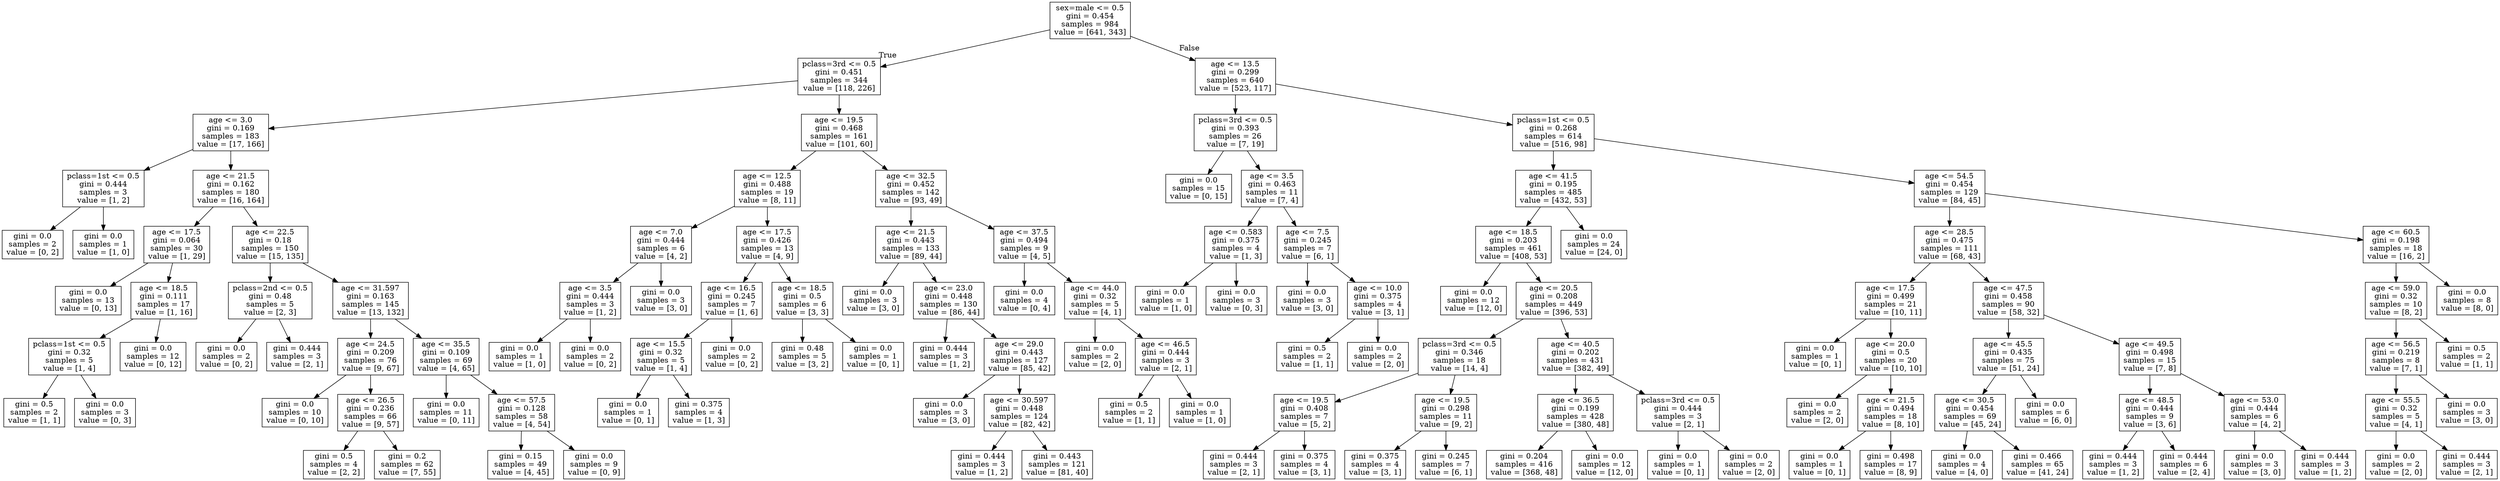 digraph Tree {
node [shape=box] ;
0 [label="sex=male <= 0.5\ngini = 0.454\nsamples = 984\nvalue = [641, 343]"] ;
1 [label="pclass=3rd <= 0.5\ngini = 0.451\nsamples = 344\nvalue = [118, 226]"] ;
0 -> 1 [labeldistance=2.5, labelangle=45, headlabel="True"] ;
2 [label="age <= 3.0\ngini = 0.169\nsamples = 183\nvalue = [17, 166]"] ;
1 -> 2 ;
3 [label="pclass=1st <= 0.5\ngini = 0.444\nsamples = 3\nvalue = [1, 2]"] ;
2 -> 3 ;
4 [label="gini = 0.0\nsamples = 2\nvalue = [0, 2]"] ;
3 -> 4 ;
5 [label="gini = 0.0\nsamples = 1\nvalue = [1, 0]"] ;
3 -> 5 ;
6 [label="age <= 21.5\ngini = 0.162\nsamples = 180\nvalue = [16, 164]"] ;
2 -> 6 ;
7 [label="age <= 17.5\ngini = 0.064\nsamples = 30\nvalue = [1, 29]"] ;
6 -> 7 ;
8 [label="gini = 0.0\nsamples = 13\nvalue = [0, 13]"] ;
7 -> 8 ;
9 [label="age <= 18.5\ngini = 0.111\nsamples = 17\nvalue = [1, 16]"] ;
7 -> 9 ;
10 [label="pclass=1st <= 0.5\ngini = 0.32\nsamples = 5\nvalue = [1, 4]"] ;
9 -> 10 ;
11 [label="gini = 0.5\nsamples = 2\nvalue = [1, 1]"] ;
10 -> 11 ;
12 [label="gini = 0.0\nsamples = 3\nvalue = [0, 3]"] ;
10 -> 12 ;
13 [label="gini = 0.0\nsamples = 12\nvalue = [0, 12]"] ;
9 -> 13 ;
14 [label="age <= 22.5\ngini = 0.18\nsamples = 150\nvalue = [15, 135]"] ;
6 -> 14 ;
15 [label="pclass=2nd <= 0.5\ngini = 0.48\nsamples = 5\nvalue = [2, 3]"] ;
14 -> 15 ;
16 [label="gini = 0.0\nsamples = 2\nvalue = [0, 2]"] ;
15 -> 16 ;
17 [label="gini = 0.444\nsamples = 3\nvalue = [2, 1]"] ;
15 -> 17 ;
18 [label="age <= 31.597\ngini = 0.163\nsamples = 145\nvalue = [13, 132]"] ;
14 -> 18 ;
19 [label="age <= 24.5\ngini = 0.209\nsamples = 76\nvalue = [9, 67]"] ;
18 -> 19 ;
20 [label="gini = 0.0\nsamples = 10\nvalue = [0, 10]"] ;
19 -> 20 ;
21 [label="age <= 26.5\ngini = 0.236\nsamples = 66\nvalue = [9, 57]"] ;
19 -> 21 ;
22 [label="gini = 0.5\nsamples = 4\nvalue = [2, 2]"] ;
21 -> 22 ;
23 [label="gini = 0.2\nsamples = 62\nvalue = [7, 55]"] ;
21 -> 23 ;
24 [label="age <= 35.5\ngini = 0.109\nsamples = 69\nvalue = [4, 65]"] ;
18 -> 24 ;
25 [label="gini = 0.0\nsamples = 11\nvalue = [0, 11]"] ;
24 -> 25 ;
26 [label="age <= 57.5\ngini = 0.128\nsamples = 58\nvalue = [4, 54]"] ;
24 -> 26 ;
27 [label="gini = 0.15\nsamples = 49\nvalue = [4, 45]"] ;
26 -> 27 ;
28 [label="gini = 0.0\nsamples = 9\nvalue = [0, 9]"] ;
26 -> 28 ;
29 [label="age <= 19.5\ngini = 0.468\nsamples = 161\nvalue = [101, 60]"] ;
1 -> 29 ;
30 [label="age <= 12.5\ngini = 0.488\nsamples = 19\nvalue = [8, 11]"] ;
29 -> 30 ;
31 [label="age <= 7.0\ngini = 0.444\nsamples = 6\nvalue = [4, 2]"] ;
30 -> 31 ;
32 [label="age <= 3.5\ngini = 0.444\nsamples = 3\nvalue = [1, 2]"] ;
31 -> 32 ;
33 [label="gini = 0.0\nsamples = 1\nvalue = [1, 0]"] ;
32 -> 33 ;
34 [label="gini = 0.0\nsamples = 2\nvalue = [0, 2]"] ;
32 -> 34 ;
35 [label="gini = 0.0\nsamples = 3\nvalue = [3, 0]"] ;
31 -> 35 ;
36 [label="age <= 17.5\ngini = 0.426\nsamples = 13\nvalue = [4, 9]"] ;
30 -> 36 ;
37 [label="age <= 16.5\ngini = 0.245\nsamples = 7\nvalue = [1, 6]"] ;
36 -> 37 ;
38 [label="age <= 15.5\ngini = 0.32\nsamples = 5\nvalue = [1, 4]"] ;
37 -> 38 ;
39 [label="gini = 0.0\nsamples = 1\nvalue = [0, 1]"] ;
38 -> 39 ;
40 [label="gini = 0.375\nsamples = 4\nvalue = [1, 3]"] ;
38 -> 40 ;
41 [label="gini = 0.0\nsamples = 2\nvalue = [0, 2]"] ;
37 -> 41 ;
42 [label="age <= 18.5\ngini = 0.5\nsamples = 6\nvalue = [3, 3]"] ;
36 -> 42 ;
43 [label="gini = 0.48\nsamples = 5\nvalue = [3, 2]"] ;
42 -> 43 ;
44 [label="gini = 0.0\nsamples = 1\nvalue = [0, 1]"] ;
42 -> 44 ;
45 [label="age <= 32.5\ngini = 0.452\nsamples = 142\nvalue = [93, 49]"] ;
29 -> 45 ;
46 [label="age <= 21.5\ngini = 0.443\nsamples = 133\nvalue = [89, 44]"] ;
45 -> 46 ;
47 [label="gini = 0.0\nsamples = 3\nvalue = [3, 0]"] ;
46 -> 47 ;
48 [label="age <= 23.0\ngini = 0.448\nsamples = 130\nvalue = [86, 44]"] ;
46 -> 48 ;
49 [label="gini = 0.444\nsamples = 3\nvalue = [1, 2]"] ;
48 -> 49 ;
50 [label="age <= 29.0\ngini = 0.443\nsamples = 127\nvalue = [85, 42]"] ;
48 -> 50 ;
51 [label="gini = 0.0\nsamples = 3\nvalue = [3, 0]"] ;
50 -> 51 ;
52 [label="age <= 30.597\ngini = 0.448\nsamples = 124\nvalue = [82, 42]"] ;
50 -> 52 ;
53 [label="gini = 0.444\nsamples = 3\nvalue = [1, 2]"] ;
52 -> 53 ;
54 [label="gini = 0.443\nsamples = 121\nvalue = [81, 40]"] ;
52 -> 54 ;
55 [label="age <= 37.5\ngini = 0.494\nsamples = 9\nvalue = [4, 5]"] ;
45 -> 55 ;
56 [label="gini = 0.0\nsamples = 4\nvalue = [0, 4]"] ;
55 -> 56 ;
57 [label="age <= 44.0\ngini = 0.32\nsamples = 5\nvalue = [4, 1]"] ;
55 -> 57 ;
58 [label="gini = 0.0\nsamples = 2\nvalue = [2, 0]"] ;
57 -> 58 ;
59 [label="age <= 46.5\ngini = 0.444\nsamples = 3\nvalue = [2, 1]"] ;
57 -> 59 ;
60 [label="gini = 0.5\nsamples = 2\nvalue = [1, 1]"] ;
59 -> 60 ;
61 [label="gini = 0.0\nsamples = 1\nvalue = [1, 0]"] ;
59 -> 61 ;
62 [label="age <= 13.5\ngini = 0.299\nsamples = 640\nvalue = [523, 117]"] ;
0 -> 62 [labeldistance=2.5, labelangle=-45, headlabel="False"] ;
63 [label="pclass=3rd <= 0.5\ngini = 0.393\nsamples = 26\nvalue = [7, 19]"] ;
62 -> 63 ;
64 [label="gini = 0.0\nsamples = 15\nvalue = [0, 15]"] ;
63 -> 64 ;
65 [label="age <= 3.5\ngini = 0.463\nsamples = 11\nvalue = [7, 4]"] ;
63 -> 65 ;
66 [label="age <= 0.583\ngini = 0.375\nsamples = 4\nvalue = [1, 3]"] ;
65 -> 66 ;
67 [label="gini = 0.0\nsamples = 1\nvalue = [1, 0]"] ;
66 -> 67 ;
68 [label="gini = 0.0\nsamples = 3\nvalue = [0, 3]"] ;
66 -> 68 ;
69 [label="age <= 7.5\ngini = 0.245\nsamples = 7\nvalue = [6, 1]"] ;
65 -> 69 ;
70 [label="gini = 0.0\nsamples = 3\nvalue = [3, 0]"] ;
69 -> 70 ;
71 [label="age <= 10.0\ngini = 0.375\nsamples = 4\nvalue = [3, 1]"] ;
69 -> 71 ;
72 [label="gini = 0.5\nsamples = 2\nvalue = [1, 1]"] ;
71 -> 72 ;
73 [label="gini = 0.0\nsamples = 2\nvalue = [2, 0]"] ;
71 -> 73 ;
74 [label="pclass=1st <= 0.5\ngini = 0.268\nsamples = 614\nvalue = [516, 98]"] ;
62 -> 74 ;
75 [label="age <= 41.5\ngini = 0.195\nsamples = 485\nvalue = [432, 53]"] ;
74 -> 75 ;
76 [label="age <= 18.5\ngini = 0.203\nsamples = 461\nvalue = [408, 53]"] ;
75 -> 76 ;
77 [label="gini = 0.0\nsamples = 12\nvalue = [12, 0]"] ;
76 -> 77 ;
78 [label="age <= 20.5\ngini = 0.208\nsamples = 449\nvalue = [396, 53]"] ;
76 -> 78 ;
79 [label="pclass=3rd <= 0.5\ngini = 0.346\nsamples = 18\nvalue = [14, 4]"] ;
78 -> 79 ;
80 [label="age <= 19.5\ngini = 0.408\nsamples = 7\nvalue = [5, 2]"] ;
79 -> 80 ;
81 [label="gini = 0.444\nsamples = 3\nvalue = [2, 1]"] ;
80 -> 81 ;
82 [label="gini = 0.375\nsamples = 4\nvalue = [3, 1]"] ;
80 -> 82 ;
83 [label="age <= 19.5\ngini = 0.298\nsamples = 11\nvalue = [9, 2]"] ;
79 -> 83 ;
84 [label="gini = 0.375\nsamples = 4\nvalue = [3, 1]"] ;
83 -> 84 ;
85 [label="gini = 0.245\nsamples = 7\nvalue = [6, 1]"] ;
83 -> 85 ;
86 [label="age <= 40.5\ngini = 0.202\nsamples = 431\nvalue = [382, 49]"] ;
78 -> 86 ;
87 [label="age <= 36.5\ngini = 0.199\nsamples = 428\nvalue = [380, 48]"] ;
86 -> 87 ;
88 [label="gini = 0.204\nsamples = 416\nvalue = [368, 48]"] ;
87 -> 88 ;
89 [label="gini = 0.0\nsamples = 12\nvalue = [12, 0]"] ;
87 -> 89 ;
90 [label="pclass=3rd <= 0.5\ngini = 0.444\nsamples = 3\nvalue = [2, 1]"] ;
86 -> 90 ;
91 [label="gini = 0.0\nsamples = 1\nvalue = [0, 1]"] ;
90 -> 91 ;
92 [label="gini = 0.0\nsamples = 2\nvalue = [2, 0]"] ;
90 -> 92 ;
93 [label="gini = 0.0\nsamples = 24\nvalue = [24, 0]"] ;
75 -> 93 ;
94 [label="age <= 54.5\ngini = 0.454\nsamples = 129\nvalue = [84, 45]"] ;
74 -> 94 ;
95 [label="age <= 28.5\ngini = 0.475\nsamples = 111\nvalue = [68, 43]"] ;
94 -> 95 ;
96 [label="age <= 17.5\ngini = 0.499\nsamples = 21\nvalue = [10, 11]"] ;
95 -> 96 ;
97 [label="gini = 0.0\nsamples = 1\nvalue = [0, 1]"] ;
96 -> 97 ;
98 [label="age <= 20.0\ngini = 0.5\nsamples = 20\nvalue = [10, 10]"] ;
96 -> 98 ;
99 [label="gini = 0.0\nsamples = 2\nvalue = [2, 0]"] ;
98 -> 99 ;
100 [label="age <= 21.5\ngini = 0.494\nsamples = 18\nvalue = [8, 10]"] ;
98 -> 100 ;
101 [label="gini = 0.0\nsamples = 1\nvalue = [0, 1]"] ;
100 -> 101 ;
102 [label="gini = 0.498\nsamples = 17\nvalue = [8, 9]"] ;
100 -> 102 ;
103 [label="age <= 47.5\ngini = 0.458\nsamples = 90\nvalue = [58, 32]"] ;
95 -> 103 ;
104 [label="age <= 45.5\ngini = 0.435\nsamples = 75\nvalue = [51, 24]"] ;
103 -> 104 ;
105 [label="age <= 30.5\ngini = 0.454\nsamples = 69\nvalue = [45, 24]"] ;
104 -> 105 ;
106 [label="gini = 0.0\nsamples = 4\nvalue = [4, 0]"] ;
105 -> 106 ;
107 [label="gini = 0.466\nsamples = 65\nvalue = [41, 24]"] ;
105 -> 107 ;
108 [label="gini = 0.0\nsamples = 6\nvalue = [6, 0]"] ;
104 -> 108 ;
109 [label="age <= 49.5\ngini = 0.498\nsamples = 15\nvalue = [7, 8]"] ;
103 -> 109 ;
110 [label="age <= 48.5\ngini = 0.444\nsamples = 9\nvalue = [3, 6]"] ;
109 -> 110 ;
111 [label="gini = 0.444\nsamples = 3\nvalue = [1, 2]"] ;
110 -> 111 ;
112 [label="gini = 0.444\nsamples = 6\nvalue = [2, 4]"] ;
110 -> 112 ;
113 [label="age <= 53.0\ngini = 0.444\nsamples = 6\nvalue = [4, 2]"] ;
109 -> 113 ;
114 [label="gini = 0.0\nsamples = 3\nvalue = [3, 0]"] ;
113 -> 114 ;
115 [label="gini = 0.444\nsamples = 3\nvalue = [1, 2]"] ;
113 -> 115 ;
116 [label="age <= 60.5\ngini = 0.198\nsamples = 18\nvalue = [16, 2]"] ;
94 -> 116 ;
117 [label="age <= 59.0\ngini = 0.32\nsamples = 10\nvalue = [8, 2]"] ;
116 -> 117 ;
118 [label="age <= 56.5\ngini = 0.219\nsamples = 8\nvalue = [7, 1]"] ;
117 -> 118 ;
119 [label="age <= 55.5\ngini = 0.32\nsamples = 5\nvalue = [4, 1]"] ;
118 -> 119 ;
120 [label="gini = 0.0\nsamples = 2\nvalue = [2, 0]"] ;
119 -> 120 ;
121 [label="gini = 0.444\nsamples = 3\nvalue = [2, 1]"] ;
119 -> 121 ;
122 [label="gini = 0.0\nsamples = 3\nvalue = [3, 0]"] ;
118 -> 122 ;
123 [label="gini = 0.5\nsamples = 2\nvalue = [1, 1]"] ;
117 -> 123 ;
124 [label="gini = 0.0\nsamples = 8\nvalue = [8, 0]"] ;
116 -> 124 ;
}